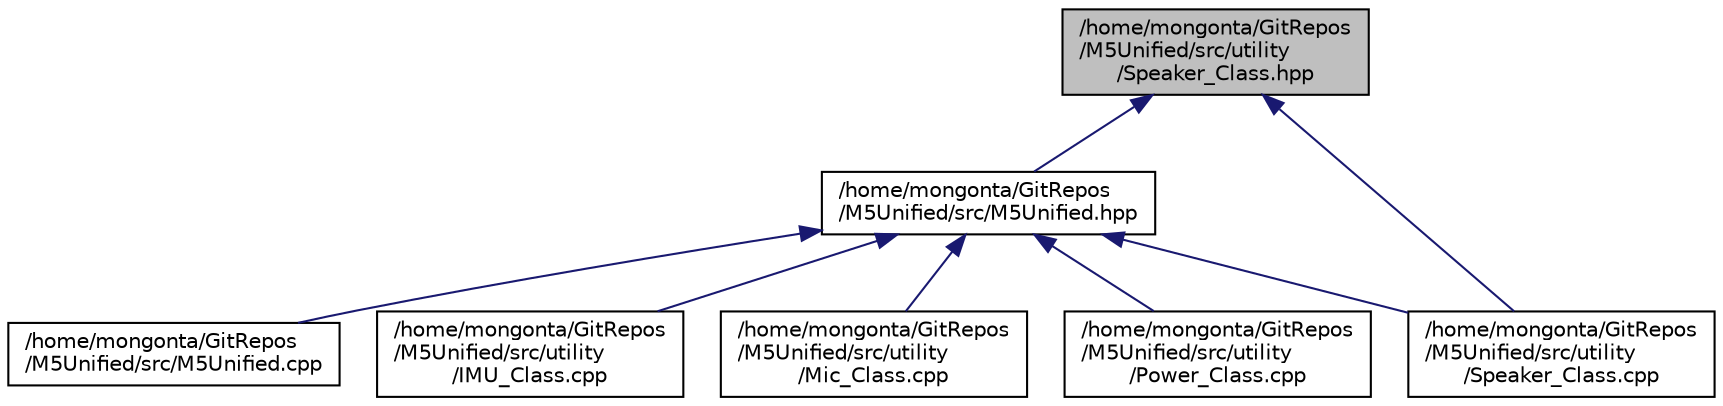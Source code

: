 digraph "/home/mongonta/GitRepos/M5Unified/src/utility/Speaker_Class.hpp"
{
 // LATEX_PDF_SIZE
  edge [fontname="Helvetica",fontsize="10",labelfontname="Helvetica",labelfontsize="10"];
  node [fontname="Helvetica",fontsize="10",shape=record];
  Node1 [label="/home/mongonta/GitRepos\l/M5Unified/src/utility\l/Speaker_Class.hpp",height=0.2,width=0.4,color="black", fillcolor="grey75", style="filled", fontcolor="black",tooltip=" "];
  Node1 -> Node2 [dir="back",color="midnightblue",fontsize="10",style="solid",fontname="Helvetica"];
  Node2 [label="/home/mongonta/GitRepos\l/M5Unified/src/M5Unified.hpp",height=0.2,width=0.4,color="black", fillcolor="white", style="filled",URL="$M5Unified_8hpp.html",tooltip=" "];
  Node2 -> Node3 [dir="back",color="midnightblue",fontsize="10",style="solid",fontname="Helvetica"];
  Node3 [label="/home/mongonta/GitRepos\l/M5Unified/src/M5Unified.cpp",height=0.2,width=0.4,color="black", fillcolor="white", style="filled",URL="$M5Unified_8cpp.html",tooltip=" "];
  Node2 -> Node4 [dir="back",color="midnightblue",fontsize="10",style="solid",fontname="Helvetica"];
  Node4 [label="/home/mongonta/GitRepos\l/M5Unified/src/utility\l/IMU_Class.cpp",height=0.2,width=0.4,color="black", fillcolor="white", style="filled",URL="$IMU__Class_8cpp.html",tooltip=" "];
  Node2 -> Node5 [dir="back",color="midnightblue",fontsize="10",style="solid",fontname="Helvetica"];
  Node5 [label="/home/mongonta/GitRepos\l/M5Unified/src/utility\l/Mic_Class.cpp",height=0.2,width=0.4,color="black", fillcolor="white", style="filled",URL="$Mic__Class_8cpp.html",tooltip=" "];
  Node2 -> Node6 [dir="back",color="midnightblue",fontsize="10",style="solid",fontname="Helvetica"];
  Node6 [label="/home/mongonta/GitRepos\l/M5Unified/src/utility\l/Power_Class.cpp",height=0.2,width=0.4,color="black", fillcolor="white", style="filled",URL="$Power__Class_8cpp.html",tooltip=" "];
  Node2 -> Node7 [dir="back",color="midnightblue",fontsize="10",style="solid",fontname="Helvetica"];
  Node7 [label="/home/mongonta/GitRepos\l/M5Unified/src/utility\l/Speaker_Class.cpp",height=0.2,width=0.4,color="black", fillcolor="white", style="filled",URL="$Speaker__Class_8cpp.html",tooltip=" "];
  Node1 -> Node7 [dir="back",color="midnightblue",fontsize="10",style="solid",fontname="Helvetica"];
}
